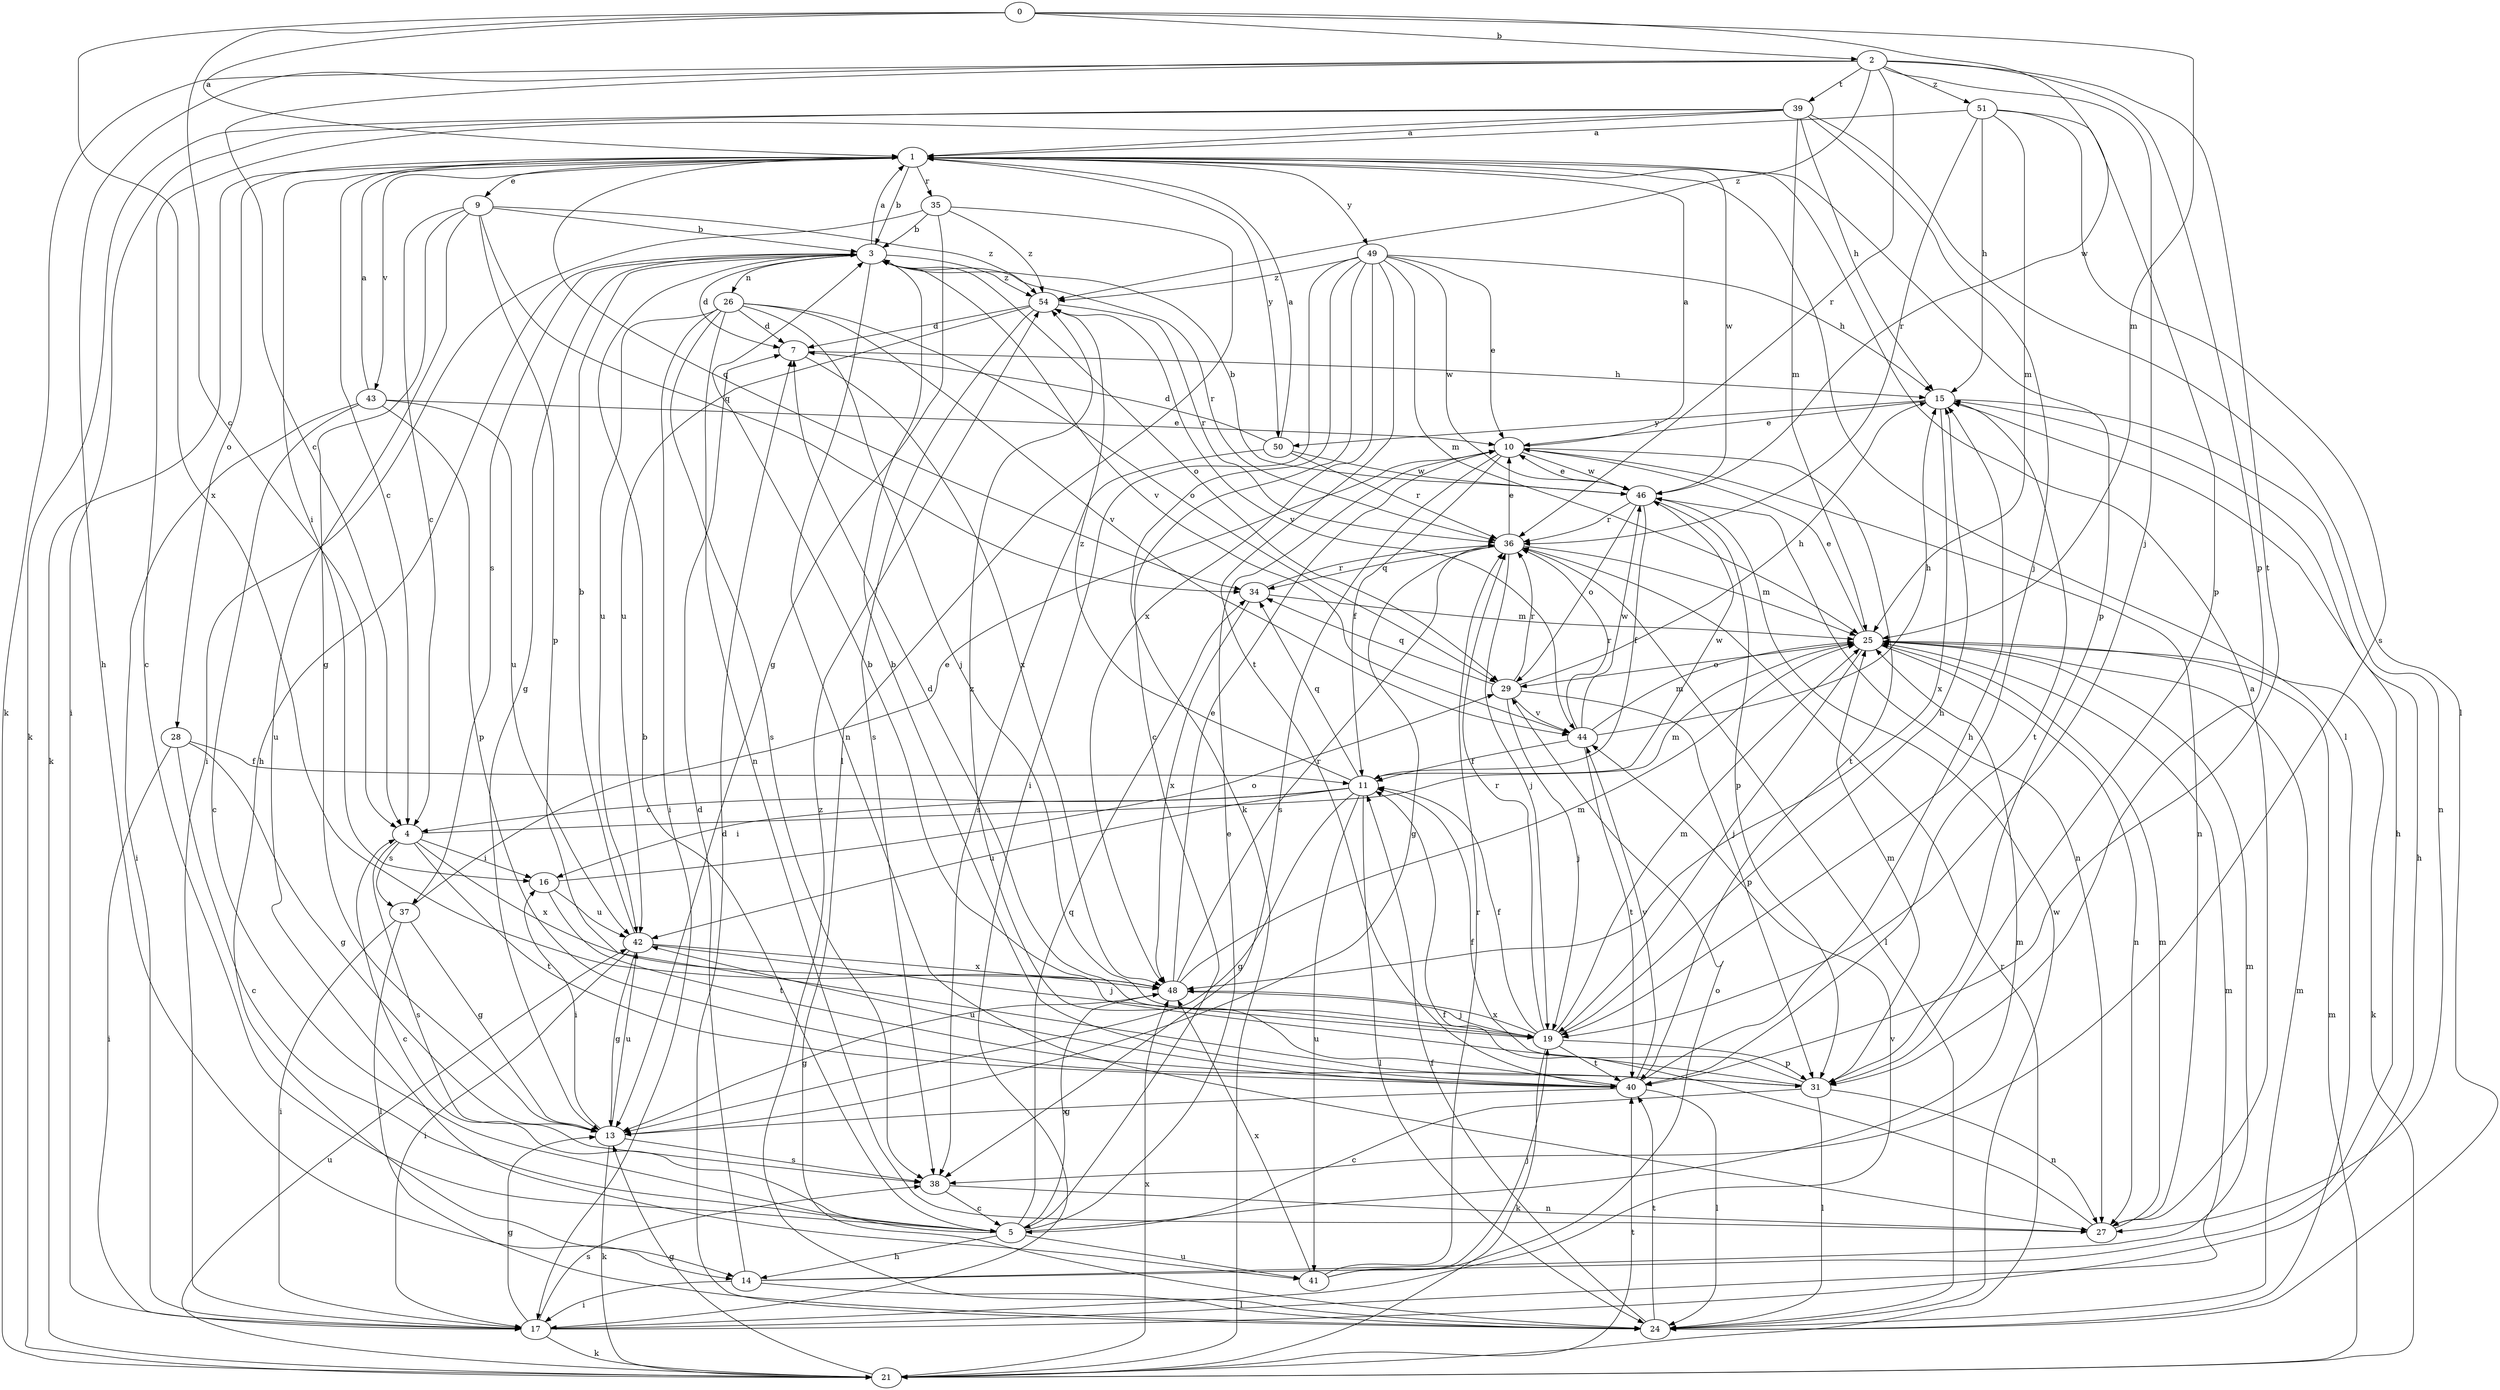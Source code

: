 strict digraph  {
0;
1;
2;
3;
4;
5;
7;
9;
10;
11;
13;
14;
15;
16;
17;
19;
21;
24;
25;
26;
27;
28;
29;
31;
34;
35;
36;
37;
38;
39;
40;
41;
42;
43;
44;
46;
48;
49;
50;
51;
54;
0 -> 1  [label=a];
0 -> 2  [label=b];
0 -> 4  [label=c];
0 -> 25  [label=m];
0 -> 46  [label=w];
0 -> 48  [label=x];
1 -> 3  [label=b];
1 -> 4  [label=c];
1 -> 9  [label=e];
1 -> 16  [label=i];
1 -> 21  [label=k];
1 -> 24  [label=l];
1 -> 28  [label=o];
1 -> 31  [label=p];
1 -> 34  [label=q];
1 -> 35  [label=r];
1 -> 43  [label=v];
1 -> 46  [label=w];
1 -> 49  [label=y];
1 -> 50  [label=y];
2 -> 4  [label=c];
2 -> 14  [label=h];
2 -> 19  [label=j];
2 -> 21  [label=k];
2 -> 31  [label=p];
2 -> 36  [label=r];
2 -> 39  [label=t];
2 -> 40  [label=t];
2 -> 51  [label=z];
2 -> 54  [label=z];
3 -> 1  [label=a];
3 -> 7  [label=d];
3 -> 13  [label=g];
3 -> 14  [label=h];
3 -> 26  [label=n];
3 -> 27  [label=n];
3 -> 29  [label=o];
3 -> 36  [label=r];
3 -> 37  [label=s];
3 -> 44  [label=v];
3 -> 54  [label=z];
4 -> 16  [label=i];
4 -> 25  [label=m];
4 -> 37  [label=s];
4 -> 38  [label=s];
4 -> 40  [label=t];
4 -> 48  [label=x];
5 -> 3  [label=b];
5 -> 4  [label=c];
5 -> 10  [label=e];
5 -> 14  [label=h];
5 -> 25  [label=m];
5 -> 34  [label=q];
5 -> 41  [label=u];
5 -> 48  [label=x];
7 -> 15  [label=h];
7 -> 48  [label=x];
9 -> 3  [label=b];
9 -> 4  [label=c];
9 -> 13  [label=g];
9 -> 31  [label=p];
9 -> 34  [label=q];
9 -> 41  [label=u];
9 -> 54  [label=z];
10 -> 1  [label=a];
10 -> 11  [label=f];
10 -> 27  [label=n];
10 -> 38  [label=s];
10 -> 40  [label=t];
10 -> 46  [label=w];
11 -> 4  [label=c];
11 -> 13  [label=g];
11 -> 16  [label=i];
11 -> 24  [label=l];
11 -> 34  [label=q];
11 -> 41  [label=u];
11 -> 42  [label=u];
11 -> 46  [label=w];
11 -> 54  [label=z];
13 -> 16  [label=i];
13 -> 21  [label=k];
13 -> 38  [label=s];
13 -> 42  [label=u];
14 -> 7  [label=d];
14 -> 15  [label=h];
14 -> 17  [label=i];
14 -> 24  [label=l];
14 -> 25  [label=m];
15 -> 10  [label=e];
15 -> 27  [label=n];
15 -> 40  [label=t];
15 -> 48  [label=x];
15 -> 50  [label=y];
16 -> 29  [label=o];
16 -> 40  [label=t];
16 -> 42  [label=u];
17 -> 13  [label=g];
17 -> 15  [label=h];
17 -> 21  [label=k];
17 -> 25  [label=m];
17 -> 38  [label=s];
17 -> 44  [label=v];
19 -> 7  [label=d];
19 -> 11  [label=f];
19 -> 15  [label=h];
19 -> 21  [label=k];
19 -> 25  [label=m];
19 -> 31  [label=p];
19 -> 36  [label=r];
19 -> 40  [label=t];
19 -> 48  [label=x];
21 -> 13  [label=g];
21 -> 25  [label=m];
21 -> 36  [label=r];
21 -> 40  [label=t];
21 -> 42  [label=u];
21 -> 48  [label=x];
24 -> 7  [label=d];
24 -> 11  [label=f];
24 -> 25  [label=m];
24 -> 40  [label=t];
24 -> 46  [label=w];
24 -> 54  [label=z];
25 -> 10  [label=e];
25 -> 19  [label=j];
25 -> 21  [label=k];
25 -> 27  [label=n];
25 -> 29  [label=o];
26 -> 7  [label=d];
26 -> 17  [label=i];
26 -> 19  [label=j];
26 -> 27  [label=n];
26 -> 29  [label=o];
26 -> 38  [label=s];
26 -> 42  [label=u];
26 -> 44  [label=v];
27 -> 1  [label=a];
27 -> 11  [label=f];
27 -> 25  [label=m];
28 -> 5  [label=c];
28 -> 11  [label=f];
28 -> 13  [label=g];
28 -> 17  [label=i];
29 -> 15  [label=h];
29 -> 19  [label=j];
29 -> 31  [label=p];
29 -> 34  [label=q];
29 -> 36  [label=r];
29 -> 44  [label=v];
31 -> 3  [label=b];
31 -> 5  [label=c];
31 -> 11  [label=f];
31 -> 24  [label=l];
31 -> 25  [label=m];
31 -> 27  [label=n];
34 -> 25  [label=m];
34 -> 36  [label=r];
34 -> 48  [label=x];
35 -> 3  [label=b];
35 -> 13  [label=g];
35 -> 17  [label=i];
35 -> 24  [label=l];
35 -> 54  [label=z];
36 -> 10  [label=e];
36 -> 13  [label=g];
36 -> 19  [label=j];
36 -> 24  [label=l];
36 -> 25  [label=m];
36 -> 34  [label=q];
37 -> 10  [label=e];
37 -> 13  [label=g];
37 -> 17  [label=i];
37 -> 24  [label=l];
38 -> 5  [label=c];
38 -> 27  [label=n];
39 -> 1  [label=a];
39 -> 5  [label=c];
39 -> 15  [label=h];
39 -> 17  [label=i];
39 -> 19  [label=j];
39 -> 21  [label=k];
39 -> 24  [label=l];
39 -> 25  [label=m];
40 -> 3  [label=b];
40 -> 13  [label=g];
40 -> 15  [label=h];
40 -> 24  [label=l];
40 -> 42  [label=u];
40 -> 44  [label=v];
40 -> 54  [label=z];
41 -> 19  [label=j];
41 -> 29  [label=o];
41 -> 36  [label=r];
41 -> 48  [label=x];
42 -> 3  [label=b];
42 -> 13  [label=g];
42 -> 17  [label=i];
42 -> 19  [label=j];
42 -> 48  [label=x];
43 -> 1  [label=a];
43 -> 5  [label=c];
43 -> 10  [label=e];
43 -> 17  [label=i];
43 -> 31  [label=p];
43 -> 42  [label=u];
44 -> 11  [label=f];
44 -> 15  [label=h];
44 -> 25  [label=m];
44 -> 36  [label=r];
44 -> 40  [label=t];
44 -> 46  [label=w];
46 -> 3  [label=b];
46 -> 10  [label=e];
46 -> 11  [label=f];
46 -> 27  [label=n];
46 -> 29  [label=o];
46 -> 31  [label=p];
46 -> 36  [label=r];
48 -> 10  [label=e];
48 -> 13  [label=g];
48 -> 19  [label=j];
48 -> 25  [label=m];
48 -> 36  [label=r];
49 -> 5  [label=c];
49 -> 10  [label=e];
49 -> 15  [label=h];
49 -> 17  [label=i];
49 -> 21  [label=k];
49 -> 25  [label=m];
49 -> 40  [label=t];
49 -> 46  [label=w];
49 -> 48  [label=x];
49 -> 54  [label=z];
50 -> 1  [label=a];
50 -> 7  [label=d];
50 -> 36  [label=r];
50 -> 38  [label=s];
50 -> 46  [label=w];
51 -> 1  [label=a];
51 -> 15  [label=h];
51 -> 25  [label=m];
51 -> 31  [label=p];
51 -> 36  [label=r];
51 -> 38  [label=s];
54 -> 7  [label=d];
54 -> 36  [label=r];
54 -> 38  [label=s];
54 -> 42  [label=u];
54 -> 44  [label=v];
}
